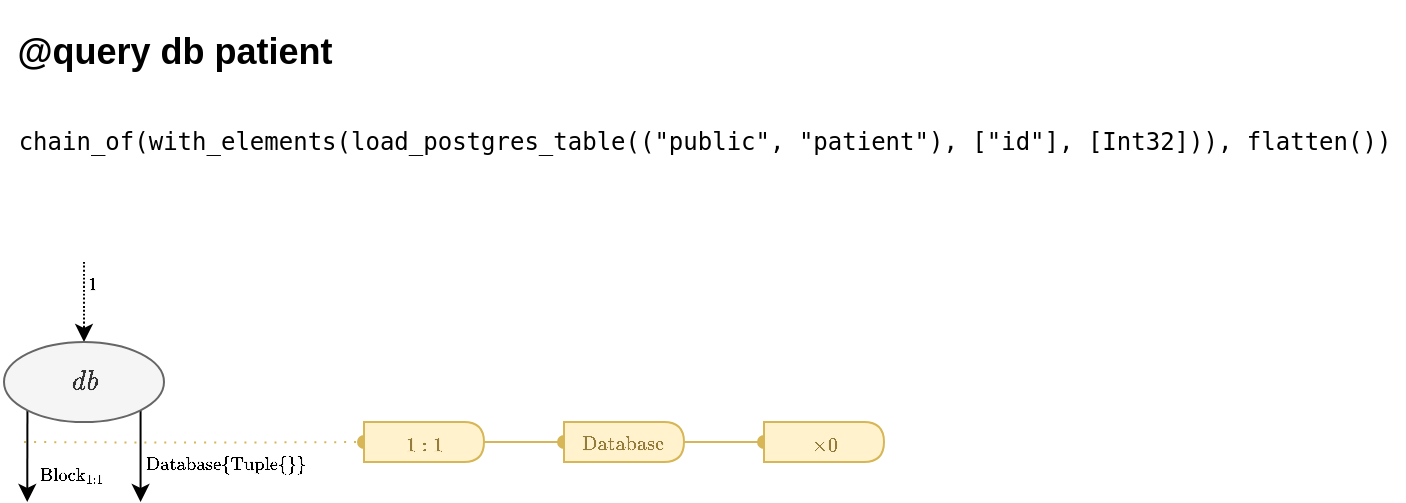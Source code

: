 <mxfile version="13.6.5" type="github">
  <diagram id="DbIU6sG4jfHMPM34fUNc" name="Page-1">
    <mxGraphModel dx="675" dy="374" grid="1" gridSize="10" guides="1" tooltips="1" connect="1" arrows="1" fold="1" page="1" pageScale="1" pageWidth="1600" pageHeight="900" math="1" shadow="0">
      <root>
        <mxCell id="0" />
        <mxCell id="1" parent="0" />
        <mxCell id="Wa8XKqlrd6dh5H8_Gc7L-1" value="&lt;h2&gt;@query db patient&lt;/h2&gt;" style="text;html=1;align=center;verticalAlign=middle;resizable=0;points=[];autosize=1;" vertex="1" parent="1">
          <mxGeometry x="40" y="30" width="170" height="50" as="geometry" />
        </mxCell>
        <mxCell id="Wa8XKqlrd6dh5H8_Gc7L-3" value="&lt;pre&gt;chain_of(with_elements(load_postgres_table((&quot;public&quot;, &quot;patient&quot;), [&quot;id&quot;], [Int32])), flatten())&lt;/pre&gt;" style="text;html=1;align=center;verticalAlign=middle;resizable=0;points=[];autosize=1;" vertex="1" parent="1">
          <mxGeometry x="40" y="80" width="700" height="40" as="geometry" />
        </mxCell>
        <mxCell id="Wa8XKqlrd6dh5H8_Gc7L-5" style="edgeStyle=orthogonalEdgeStyle;rounded=0;orthogonalLoop=1;jettySize=auto;html=1;entryX=0.5;entryY=0;entryDx=0;entryDy=0;curved=1;dashed=1;dashPattern=1 1;" edge="1" parent="1" target="Wa8XKqlrd6dh5H8_Gc7L-4">
          <mxGeometry relative="1" as="geometry">
            <mxPoint x="80" y="160" as="targetPoint" />
            <mxPoint x="80" y="160" as="sourcePoint" />
            <Array as="points">
              <mxPoint x="80" y="170" />
              <mxPoint x="80" y="170" />
            </Array>
          </mxGeometry>
        </mxCell>
        <mxCell id="Wa8XKqlrd6dh5H8_Gc7L-10" value="$$\scriptsize 1$$" style="edgeLabel;html=1;align=left;verticalAlign=middle;resizable=0;points=[];labelBackgroundColor=none;" vertex="1" connectable="0" parent="Wa8XKqlrd6dh5H8_Gc7L-5">
          <mxGeometry x="-0.24" y="-1" relative="1" as="geometry">
            <mxPoint x="1" y="-5.2" as="offset" />
          </mxGeometry>
        </mxCell>
        <mxCell id="Wa8XKqlrd6dh5H8_Gc7L-6" style="edgeStyle=orthogonalEdgeStyle;curved=1;rounded=0;orthogonalLoop=1;jettySize=auto;html=1;exitX=1;exitY=1;exitDx=0;exitDy=0;" edge="1" parent="1" source="Wa8XKqlrd6dh5H8_Gc7L-4">
          <mxGeometry relative="1" as="geometry">
            <mxPoint x="108.286" y="280" as="targetPoint" />
          </mxGeometry>
        </mxCell>
        <mxCell id="Wa8XKqlrd6dh5H8_Gc7L-9" value="$$\scriptsize\mathrm{Database}\{\mathrm{Tuple\{\}}\}$$" style="edgeLabel;html=1;align=left;verticalAlign=middle;resizable=0;points=[];labelBackgroundColor=none;" vertex="1" connectable="0" parent="Wa8XKqlrd6dh5H8_Gc7L-6">
          <mxGeometry x="0.309" relative="1" as="geometry">
            <mxPoint y="-4.04" as="offset" />
          </mxGeometry>
        </mxCell>
        <mxCell id="Wa8XKqlrd6dh5H8_Gc7L-7" style="edgeStyle=orthogonalEdgeStyle;curved=1;rounded=0;orthogonalLoop=1;jettySize=auto;html=1;exitX=0;exitY=1;exitDx=0;exitDy=0;" edge="1" parent="1" source="Wa8XKqlrd6dh5H8_Gc7L-4">
          <mxGeometry relative="1" as="geometry">
            <mxPoint x="51.619" y="280" as="targetPoint" />
          </mxGeometry>
        </mxCell>
        <mxCell id="Wa8XKqlrd6dh5H8_Gc7L-8" value="$$\scriptsize\mathrm{Block}_{1:1}$$" style="edgeLabel;html=1;align=left;verticalAlign=middle;resizable=0;points=[];labelBackgroundColor=none;" vertex="1" connectable="0" parent="Wa8XKqlrd6dh5H8_Gc7L-7">
          <mxGeometry x="0.13" y="-6" relative="1" as="geometry">
            <mxPoint x="4.37" y="0.2" as="offset" />
          </mxGeometry>
        </mxCell>
        <mxCell id="Wa8XKqlrd6dh5H8_Gc7L-4" value="$$\mathit{db}$$" style="ellipse;whiteSpace=wrap;html=1;fillColor=#f5f5f5;strokeColor=#666666;fontColor=#333333;" vertex="1" parent="1">
          <mxGeometry x="40" y="200" width="80" height="40" as="geometry" />
        </mxCell>
        <mxCell id="Wa8XKqlrd6dh5H8_Gc7L-18" style="edgeStyle=orthogonalEdgeStyle;curved=1;rounded=0;orthogonalLoop=1;jettySize=auto;html=1;entryX=0;entryY=0.5;entryDx=0;entryDy=0;endArrow=oval;endFill=1;fillColor=#fff2cc;strokeColor=#d6b656;" edge="1" parent="1" source="Wa8XKqlrd6dh5H8_Gc7L-13" target="Wa8XKqlrd6dh5H8_Gc7L-14">
          <mxGeometry relative="1" as="geometry" />
        </mxCell>
        <mxCell id="Wa8XKqlrd6dh5H8_Gc7L-19" style="edgeStyle=orthogonalEdgeStyle;curved=1;rounded=0;orthogonalLoop=1;jettySize=auto;html=1;entryX=0;entryY=0.5;entryDx=0;entryDy=0;endArrow=oval;endFill=1;fillColor=#fff2cc;strokeColor=#d6b656;" edge="1" parent="1" source="Wa8XKqlrd6dh5H8_Gc7L-14" target="Wa8XKqlrd6dh5H8_Gc7L-15">
          <mxGeometry relative="1" as="geometry" />
        </mxCell>
        <mxCell id="Wa8XKqlrd6dh5H8_Gc7L-14" value="&lt;font color=&quot;#947D3C&quot;&gt;$$\scriptsize\mathrm{Database}$$&lt;/font&gt;" style="shape=delay;whiteSpace=wrap;html=1;labelBackgroundColor=none;align=center;verticalAlign=middle;strokeColor=#d6b656;fillColor=#fff2cc;" vertex="1" parent="1">
          <mxGeometry x="320" y="240" width="60" height="20" as="geometry" />
        </mxCell>
        <mxCell id="Wa8XKqlrd6dh5H8_Gc7L-20" style="edgeStyle=orthogonalEdgeStyle;curved=1;rounded=0;orthogonalLoop=1;jettySize=auto;html=1;endArrow=oval;endFill=1;fillColor=#fff2cc;strokeColor=#d6b656;entryX=0;entryY=0.5;entryDx=0;entryDy=0;dashed=1;dashPattern=1 4;" edge="1" parent="1" target="Wa8XKqlrd6dh5H8_Gc7L-13">
          <mxGeometry relative="1" as="geometry">
            <mxPoint x="220" y="250" as="targetPoint" />
            <mxPoint x="50" y="250" as="sourcePoint" />
          </mxGeometry>
        </mxCell>
        <mxCell id="Wa8XKqlrd6dh5H8_Gc7L-15" value="&lt;font color=&quot;#947D3C&quot;&gt;$$\scriptsize\times 0$$&lt;/font&gt;" style="shape=delay;whiteSpace=wrap;html=1;labelBackgroundColor=none;align=center;verticalAlign=middle;strokeColor=#d6b656;fillColor=#fff2cc;" vertex="1" parent="1">
          <mxGeometry x="420" y="240" width="60" height="20" as="geometry" />
        </mxCell>
        <mxCell id="Wa8XKqlrd6dh5H8_Gc7L-13" value="&lt;font color=&quot;#947D3C&quot;&gt;$$\scriptsize 1:1$$&lt;/font&gt;" style="shape=delay;whiteSpace=wrap;html=1;labelBackgroundColor=none;align=center;verticalAlign=middle;strokeColor=#d6b656;fillColor=#fff2cc;" vertex="1" parent="1">
          <mxGeometry x="220" y="240" width="60" height="20" as="geometry" />
        </mxCell>
      </root>
    </mxGraphModel>
  </diagram>
</mxfile>
